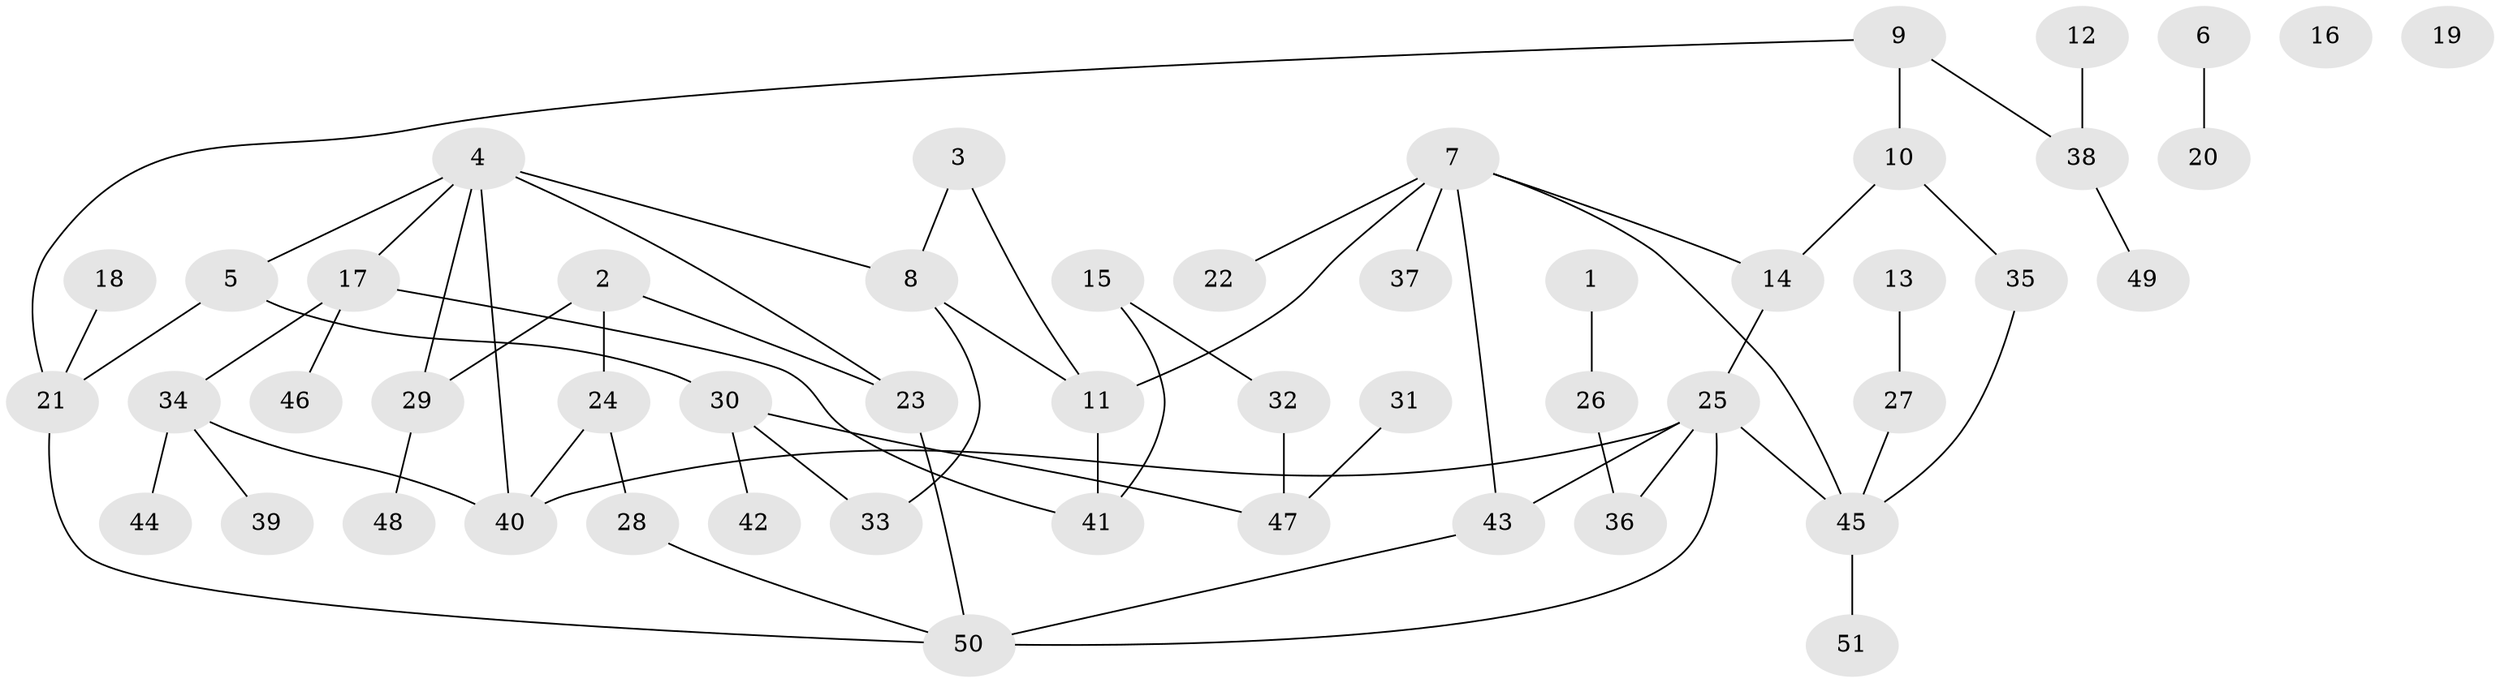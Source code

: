 // Generated by graph-tools (version 1.1) at 2025/33/03/09/25 02:33:27]
// undirected, 51 vertices, 63 edges
graph export_dot {
graph [start="1"]
  node [color=gray90,style=filled];
  1;
  2;
  3;
  4;
  5;
  6;
  7;
  8;
  9;
  10;
  11;
  12;
  13;
  14;
  15;
  16;
  17;
  18;
  19;
  20;
  21;
  22;
  23;
  24;
  25;
  26;
  27;
  28;
  29;
  30;
  31;
  32;
  33;
  34;
  35;
  36;
  37;
  38;
  39;
  40;
  41;
  42;
  43;
  44;
  45;
  46;
  47;
  48;
  49;
  50;
  51;
  1 -- 26;
  2 -- 23;
  2 -- 24;
  2 -- 29;
  3 -- 8;
  3 -- 11;
  4 -- 5;
  4 -- 8;
  4 -- 17;
  4 -- 23;
  4 -- 29;
  4 -- 40;
  5 -- 21;
  5 -- 30;
  6 -- 20;
  7 -- 11;
  7 -- 14;
  7 -- 22;
  7 -- 37;
  7 -- 43;
  7 -- 45;
  8 -- 11;
  8 -- 33;
  9 -- 10;
  9 -- 21;
  9 -- 38;
  10 -- 14;
  10 -- 35;
  11 -- 41;
  12 -- 38;
  13 -- 27;
  14 -- 25;
  15 -- 32;
  15 -- 41;
  17 -- 34;
  17 -- 41;
  17 -- 46;
  18 -- 21;
  21 -- 50;
  23 -- 50;
  24 -- 28;
  24 -- 40;
  25 -- 36;
  25 -- 40;
  25 -- 43;
  25 -- 45;
  25 -- 50;
  26 -- 36;
  27 -- 45;
  28 -- 50;
  29 -- 48;
  30 -- 33;
  30 -- 42;
  30 -- 47;
  31 -- 47;
  32 -- 47;
  34 -- 39;
  34 -- 40;
  34 -- 44;
  35 -- 45;
  38 -- 49;
  43 -- 50;
  45 -- 51;
}
